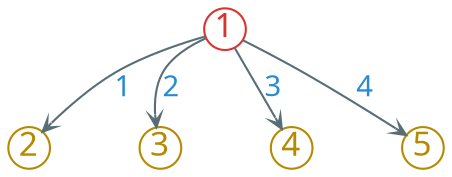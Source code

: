 digraph g {
    bgcolor=transparent
    rankdir=TB
    graph [nodesep=0.6, ranksep=0.3]
    node [shape=circle, fixedsize=true, width=0.28, color="#dc322f", fontcolor="#dc322f", fontsize=16, fontname="LXGWWenKai"]
    edge [arrowhead=vee, color="#586e75", fontcolor="#268bd2", fontsize=14, fontname="LXGWWenKai" arrowsize=0.6]

    1

    node [color="#b58900", fontcolor="#b58900"]

    1 -> 2 [label="1"]
    1 -> 3 [label="2"]
    1 -> 4 [label="3"]
    1 -> 5 [label="4"]
}